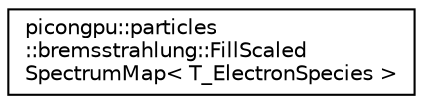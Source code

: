 digraph "Graphical Class Hierarchy"
{
 // LATEX_PDF_SIZE
  edge [fontname="Helvetica",fontsize="10",labelfontname="Helvetica",labelfontsize="10"];
  node [fontname="Helvetica",fontsize="10",shape=record];
  rankdir="LR";
  Node0 [label="picongpu::particles\l::bremsstrahlung::FillScaled\lSpectrumMap\< T_ElectronSpecies \>",height=0.2,width=0.4,color="black", fillcolor="white", style="filled",URL="$structpicongpu_1_1particles_1_1bremsstrahlung_1_1_fill_scaled_spectrum_map.html",tooltip="Creates a ScaledSpectrum instance for a given electron species and stores it in a map<atomic number,..."];
}
